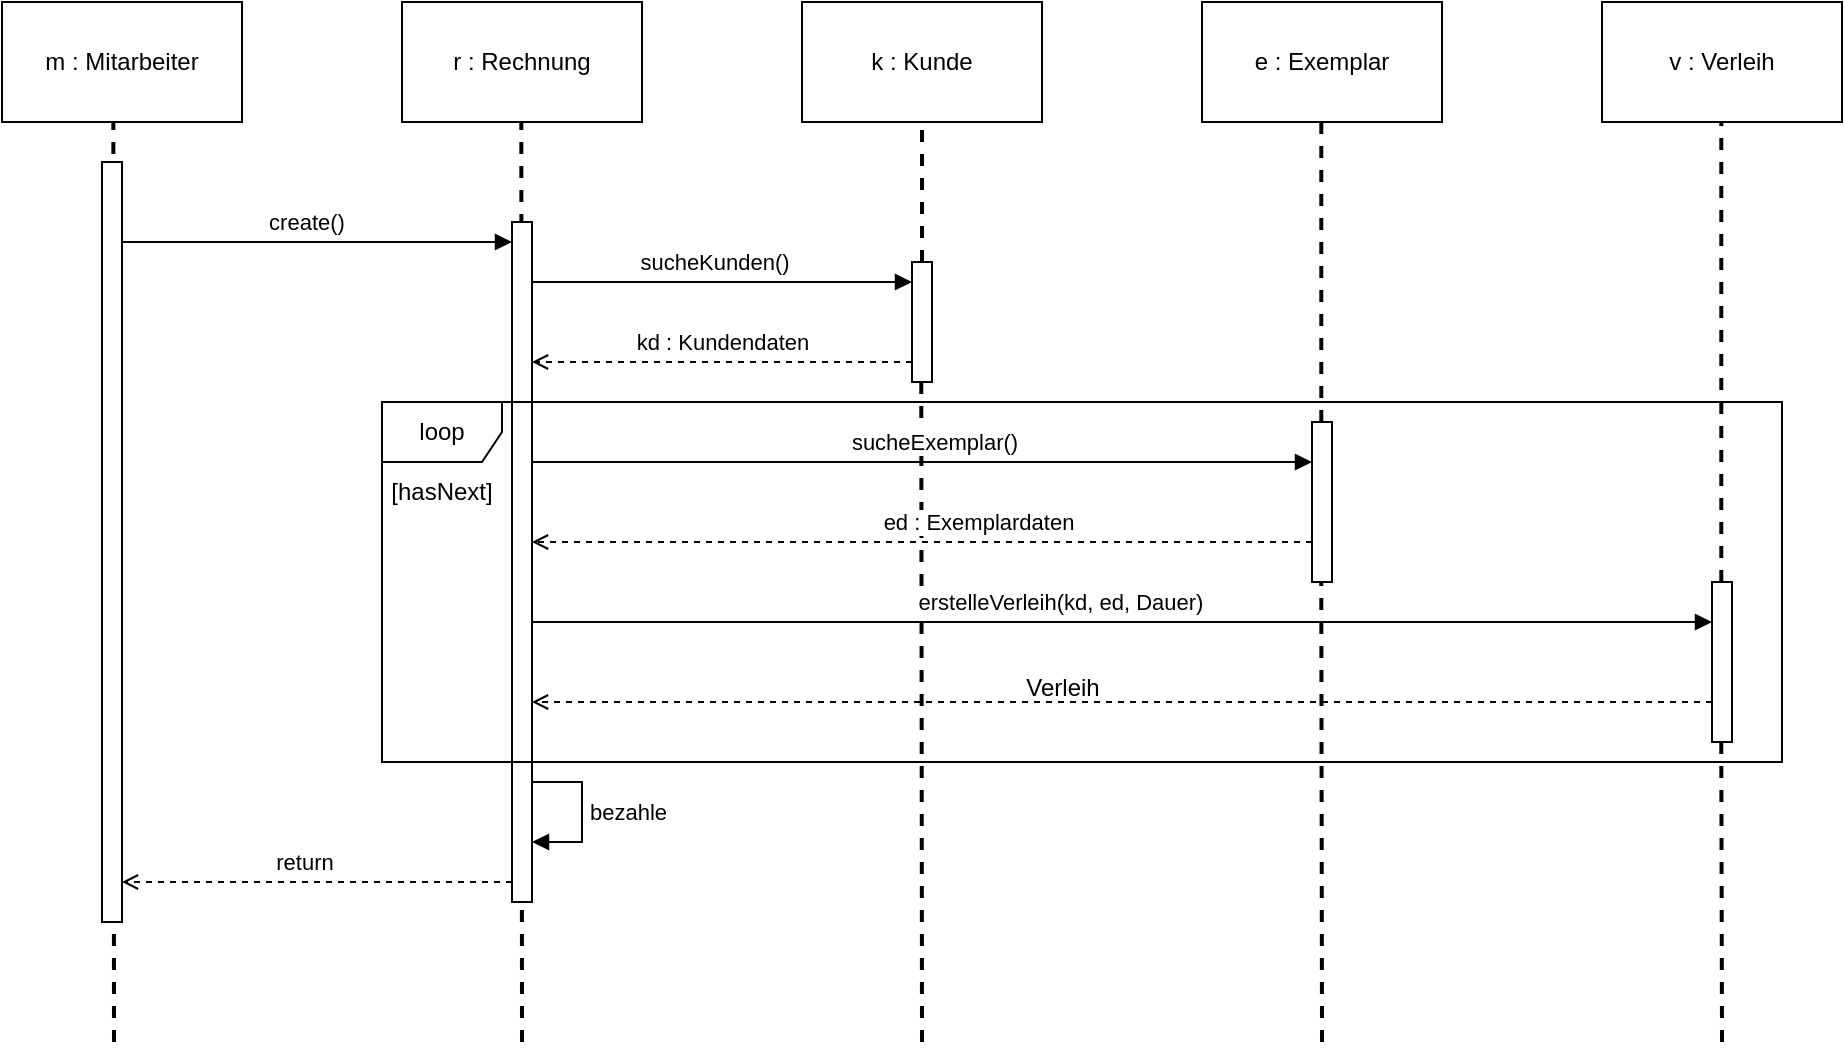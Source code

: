 <mxfile version="21.3.7" type="github">
  <diagram name="Page-1" id="oJ-QmYBrSM61RGGrIEL7">
    <mxGraphModel dx="1687" dy="893" grid="1" gridSize="10" guides="1" tooltips="1" connect="1" arrows="1" fold="1" page="1" pageScale="1" pageWidth="1169" pageHeight="1654" math="0" shadow="0">
      <root>
        <mxCell id="0" />
        <mxCell id="1" parent="0" />
        <mxCell id="QvpxfWlGN0dKraKTzxIx-1" value="m : Mitarbeiter" style="rounded=0;whiteSpace=wrap;html=1;" vertex="1" parent="1">
          <mxGeometry x="80" y="80" width="120" height="60" as="geometry" />
        </mxCell>
        <mxCell id="QvpxfWlGN0dKraKTzxIx-2" value="r : Rechnung" style="rounded=0;whiteSpace=wrap;html=1;" vertex="1" parent="1">
          <mxGeometry x="280" y="80" width="120" height="60" as="geometry" />
        </mxCell>
        <mxCell id="QvpxfWlGN0dKraKTzxIx-3" value="e : Exemplar" style="rounded=0;whiteSpace=wrap;html=1;" vertex="1" parent="1">
          <mxGeometry x="680" y="80" width="120" height="60" as="geometry" />
        </mxCell>
        <mxCell id="QvpxfWlGN0dKraKTzxIx-4" value="k : Kunde" style="rounded=0;whiteSpace=wrap;html=1;" vertex="1" parent="1">
          <mxGeometry x="480" y="80" width="120" height="60" as="geometry" />
        </mxCell>
        <mxCell id="QvpxfWlGN0dKraKTzxIx-5" value="v : Verleih" style="rounded=0;whiteSpace=wrap;html=1;" vertex="1" parent="1">
          <mxGeometry x="880" y="80" width="120" height="60" as="geometry" />
        </mxCell>
        <mxCell id="QvpxfWlGN0dKraKTzxIx-6" value="" style="endArrow=none;dashed=1;html=1;rounded=0;entryX=0.464;entryY=1.002;entryDx=0;entryDy=0;entryPerimeter=0;strokeWidth=2;" edge="1" parent="1" target="QvpxfWlGN0dKraKTzxIx-1">
          <mxGeometry width="50" height="50" relative="1" as="geometry">
            <mxPoint x="136" y="600" as="sourcePoint" />
            <mxPoint x="160" y="220" as="targetPoint" />
          </mxGeometry>
        </mxCell>
        <mxCell id="QvpxfWlGN0dKraKTzxIx-7" value="" style="endArrow=none;dashed=1;html=1;rounded=0;entryX=0.464;entryY=1.002;entryDx=0;entryDy=0;entryPerimeter=0;strokeWidth=2;" edge="1" parent="1">
          <mxGeometry width="50" height="50" relative="1" as="geometry">
            <mxPoint x="340" y="600" as="sourcePoint" />
            <mxPoint x="339.66" y="140" as="targetPoint" />
          </mxGeometry>
        </mxCell>
        <mxCell id="QvpxfWlGN0dKraKTzxIx-8" value="" style="endArrow=none;dashed=1;html=1;rounded=0;entryX=0.464;entryY=1.002;entryDx=0;entryDy=0;entryPerimeter=0;strokeWidth=2;" edge="1" parent="1" source="QvpxfWlGN0dKraKTzxIx-17">
          <mxGeometry width="50" height="50" relative="1" as="geometry">
            <mxPoint x="540" y="770" as="sourcePoint" />
            <mxPoint x="540" y="140" as="targetPoint" />
          </mxGeometry>
        </mxCell>
        <mxCell id="QvpxfWlGN0dKraKTzxIx-9" value="" style="endArrow=none;dashed=1;html=1;rounded=0;entryX=0.464;entryY=1.002;entryDx=0;entryDy=0;entryPerimeter=0;strokeWidth=2;" edge="1" parent="1" source="QvpxfWlGN0dKraKTzxIx-24">
          <mxGeometry width="50" height="50" relative="1" as="geometry">
            <mxPoint x="739.66" y="770" as="sourcePoint" />
            <mxPoint x="739.66" y="140" as="targetPoint" />
          </mxGeometry>
        </mxCell>
        <mxCell id="QvpxfWlGN0dKraKTzxIx-10" value="" style="endArrow=none;dashed=1;html=1;rounded=0;entryX=0.464;entryY=1.002;entryDx=0;entryDy=0;entryPerimeter=0;strokeWidth=2;" edge="1" parent="1" source="QvpxfWlGN0dKraKTzxIx-28">
          <mxGeometry width="50" height="50" relative="1" as="geometry">
            <mxPoint x="939.66" y="770" as="sourcePoint" />
            <mxPoint x="939.66" y="140" as="targetPoint" />
          </mxGeometry>
        </mxCell>
        <mxCell id="QvpxfWlGN0dKraKTzxIx-11" value="" style="html=1;points=[];perimeter=orthogonalPerimeter;outlineConnect=0;targetShapes=umlLifeline;portConstraint=eastwest;newEdgeStyle={&quot;edgeStyle&quot;:&quot;elbowEdgeStyle&quot;,&quot;elbow&quot;:&quot;vertical&quot;,&quot;curved&quot;:0,&quot;rounded&quot;:0};" vertex="1" parent="1">
          <mxGeometry x="130" y="160" width="10" height="380" as="geometry" />
        </mxCell>
        <mxCell id="QvpxfWlGN0dKraKTzxIx-12" value="" style="html=1;points=[];perimeter=orthogonalPerimeter;outlineConnect=0;targetShapes=umlLifeline;portConstraint=eastwest;newEdgeStyle={&quot;edgeStyle&quot;:&quot;elbowEdgeStyle&quot;,&quot;elbow&quot;:&quot;vertical&quot;,&quot;curved&quot;:0,&quot;rounded&quot;:0};" vertex="1" parent="1">
          <mxGeometry x="335" y="190" width="10" height="340" as="geometry" />
        </mxCell>
        <mxCell id="QvpxfWlGN0dKraKTzxIx-13" value="" style="endArrow=block;html=1;rounded=0;endFill=1;" edge="1" parent="1" source="QvpxfWlGN0dKraKTzxIx-11" target="QvpxfWlGN0dKraKTzxIx-12">
          <mxGeometry width="50" height="50" relative="1" as="geometry">
            <mxPoint x="210" y="200" as="sourcePoint" />
            <mxPoint x="330" y="200" as="targetPoint" />
            <Array as="points">
              <mxPoint x="270" y="200" />
            </Array>
          </mxGeometry>
        </mxCell>
        <mxCell id="QvpxfWlGN0dKraKTzxIx-14" value="create()" style="edgeLabel;html=1;align=center;verticalAlign=middle;resizable=0;points=[];" vertex="1" connectable="0" parent="QvpxfWlGN0dKraKTzxIx-13">
          <mxGeometry x="-0.293" relative="1" as="geometry">
            <mxPoint x="23" y="-10" as="offset" />
          </mxGeometry>
        </mxCell>
        <mxCell id="QvpxfWlGN0dKraKTzxIx-18" value="" style="endArrow=none;dashed=1;html=1;rounded=0;entryX=0.464;entryY=1.002;entryDx=0;entryDy=0;entryPerimeter=0;strokeWidth=2;" edge="1" parent="1" target="QvpxfWlGN0dKraKTzxIx-17">
          <mxGeometry width="50" height="50" relative="1" as="geometry">
            <mxPoint x="540" y="600" as="sourcePoint" />
            <mxPoint x="540" y="140" as="targetPoint" />
          </mxGeometry>
        </mxCell>
        <mxCell id="QvpxfWlGN0dKraKTzxIx-17" value="" style="html=1;points=[];perimeter=orthogonalPerimeter;outlineConnect=0;targetShapes=umlLifeline;portConstraint=eastwest;newEdgeStyle={&quot;edgeStyle&quot;:&quot;elbowEdgeStyle&quot;,&quot;elbow&quot;:&quot;vertical&quot;,&quot;curved&quot;:0,&quot;rounded&quot;:0};" vertex="1" parent="1">
          <mxGeometry x="535" y="210" width="10" height="60" as="geometry" />
        </mxCell>
        <mxCell id="QvpxfWlGN0dKraKTzxIx-19" value="" style="endArrow=block;html=1;rounded=0;endFill=1;" edge="1" parent="1" source="QvpxfWlGN0dKraKTzxIx-12" target="QvpxfWlGN0dKraKTzxIx-17">
          <mxGeometry width="50" height="50" relative="1" as="geometry">
            <mxPoint x="440" y="330" as="sourcePoint" />
            <mxPoint x="490" y="280" as="targetPoint" />
            <Array as="points">
              <mxPoint x="430" y="220" />
            </Array>
          </mxGeometry>
        </mxCell>
        <mxCell id="QvpxfWlGN0dKraKTzxIx-20" value="sucheKunden()" style="edgeLabel;html=1;align=center;verticalAlign=middle;resizable=0;points=[];" vertex="1" connectable="0" parent="QvpxfWlGN0dKraKTzxIx-19">
          <mxGeometry x="-0.044" y="1" relative="1" as="geometry">
            <mxPoint y="-9" as="offset" />
          </mxGeometry>
        </mxCell>
        <mxCell id="QvpxfWlGN0dKraKTzxIx-21" value="" style="endArrow=open;html=1;rounded=0;dashed=1;endFill=0;" edge="1" parent="1" source="QvpxfWlGN0dKraKTzxIx-17" target="QvpxfWlGN0dKraKTzxIx-12">
          <mxGeometry width="50" height="50" relative="1" as="geometry">
            <mxPoint x="440" y="340" as="sourcePoint" />
            <mxPoint x="490" y="290" as="targetPoint" />
            <Array as="points">
              <mxPoint x="470" y="260" />
            </Array>
          </mxGeometry>
        </mxCell>
        <mxCell id="QvpxfWlGN0dKraKTzxIx-23" value="kd : Kundendaten" style="edgeLabel;html=1;align=center;verticalAlign=middle;resizable=0;points=[];" vertex="1" connectable="0" parent="QvpxfWlGN0dKraKTzxIx-21">
          <mxGeometry x="0.2" relative="1" as="geometry">
            <mxPoint x="19" y="-10" as="offset" />
          </mxGeometry>
        </mxCell>
        <mxCell id="QvpxfWlGN0dKraKTzxIx-25" value="" style="endArrow=none;dashed=1;html=1;rounded=0;entryX=0.464;entryY=1.002;entryDx=0;entryDy=0;entryPerimeter=0;strokeWidth=2;" edge="1" parent="1" target="QvpxfWlGN0dKraKTzxIx-24">
          <mxGeometry width="50" height="50" relative="1" as="geometry">
            <mxPoint x="740" y="600" as="sourcePoint" />
            <mxPoint x="739.66" y="140" as="targetPoint" />
          </mxGeometry>
        </mxCell>
        <mxCell id="QvpxfWlGN0dKraKTzxIx-24" value="" style="html=1;points=[];perimeter=orthogonalPerimeter;outlineConnect=0;targetShapes=umlLifeline;portConstraint=eastwest;newEdgeStyle={&quot;edgeStyle&quot;:&quot;elbowEdgeStyle&quot;,&quot;elbow&quot;:&quot;vertical&quot;,&quot;curved&quot;:0,&quot;rounded&quot;:0};" vertex="1" parent="1">
          <mxGeometry x="735" y="290" width="10" height="80" as="geometry" />
        </mxCell>
        <mxCell id="QvpxfWlGN0dKraKTzxIx-26" value="" style="endArrow=block;html=1;rounded=0;endFill=1;" edge="1" parent="1" source="QvpxfWlGN0dKraKTzxIx-12" target="QvpxfWlGN0dKraKTzxIx-24">
          <mxGeometry width="50" height="50" relative="1" as="geometry">
            <mxPoint x="460" y="370" as="sourcePoint" />
            <mxPoint x="510" y="320" as="targetPoint" />
            <Array as="points">
              <mxPoint x="440" y="310" />
              <mxPoint x="500" y="310" />
              <mxPoint x="560" y="310" />
              <mxPoint x="600" y="310" />
              <mxPoint x="690" y="310" />
            </Array>
          </mxGeometry>
        </mxCell>
        <mxCell id="QvpxfWlGN0dKraKTzxIx-30" value="sucheExemplar()" style="edgeLabel;html=1;align=center;verticalAlign=middle;resizable=0;points=[];" vertex="1" connectable="0" parent="QvpxfWlGN0dKraKTzxIx-26">
          <mxGeometry x="0.453" y="1" relative="1" as="geometry">
            <mxPoint x="-83" y="-9" as="offset" />
          </mxGeometry>
        </mxCell>
        <mxCell id="QvpxfWlGN0dKraKTzxIx-27" value="" style="endArrow=open;html=1;rounded=0;endFill=0;dashed=1;" edge="1" parent="1" source="QvpxfWlGN0dKraKTzxIx-24" target="QvpxfWlGN0dKraKTzxIx-12">
          <mxGeometry width="50" height="50" relative="1" as="geometry">
            <mxPoint x="730" y="350" as="sourcePoint" />
            <mxPoint x="510" y="320" as="targetPoint" />
            <Array as="points">
              <mxPoint x="620" y="350" />
            </Array>
          </mxGeometry>
        </mxCell>
        <mxCell id="QvpxfWlGN0dKraKTzxIx-31" value="ed : Exemplardaten" style="edgeLabel;html=1;align=center;verticalAlign=middle;resizable=0;points=[];" vertex="1" connectable="0" parent="QvpxfWlGN0dKraKTzxIx-27">
          <mxGeometry x="-0.141" y="-3" relative="1" as="geometry">
            <mxPoint y="-7" as="offset" />
          </mxGeometry>
        </mxCell>
        <mxCell id="QvpxfWlGN0dKraKTzxIx-29" value="" style="endArrow=none;dashed=1;html=1;rounded=0;entryX=0.464;entryY=1.002;entryDx=0;entryDy=0;entryPerimeter=0;strokeWidth=2;" edge="1" parent="1" target="QvpxfWlGN0dKraKTzxIx-28">
          <mxGeometry width="50" height="50" relative="1" as="geometry">
            <mxPoint x="940" y="600" as="sourcePoint" />
            <mxPoint x="939.66" y="140" as="targetPoint" />
          </mxGeometry>
        </mxCell>
        <mxCell id="QvpxfWlGN0dKraKTzxIx-28" value="" style="html=1;points=[];perimeter=orthogonalPerimeter;outlineConnect=0;targetShapes=umlLifeline;portConstraint=eastwest;newEdgeStyle={&quot;edgeStyle&quot;:&quot;elbowEdgeStyle&quot;,&quot;elbow&quot;:&quot;vertical&quot;,&quot;curved&quot;:0,&quot;rounded&quot;:0};" vertex="1" parent="1">
          <mxGeometry x="935" y="370" width="10" height="80" as="geometry" />
        </mxCell>
        <mxCell id="QvpxfWlGN0dKraKTzxIx-32" value="" style="endArrow=block;html=1;rounded=0;endFill=1;" edge="1" parent="1" source="QvpxfWlGN0dKraKTzxIx-12" target="QvpxfWlGN0dKraKTzxIx-28">
          <mxGeometry width="50" height="50" relative="1" as="geometry">
            <mxPoint x="630" y="440" as="sourcePoint" />
            <mxPoint x="680" y="390" as="targetPoint" />
            <Array as="points">
              <mxPoint x="830" y="390" />
            </Array>
          </mxGeometry>
        </mxCell>
        <mxCell id="QvpxfWlGN0dKraKTzxIx-34" value="erstelleVerleih(kd, ed, Dauer)" style="edgeLabel;html=1;align=center;verticalAlign=middle;resizable=0;points=[];" vertex="1" connectable="0" parent="QvpxfWlGN0dKraKTzxIx-32">
          <mxGeometry x="-0.107" y="2" relative="1" as="geometry">
            <mxPoint y="-8" as="offset" />
          </mxGeometry>
        </mxCell>
        <mxCell id="QvpxfWlGN0dKraKTzxIx-33" value="" style="endArrow=open;html=1;rounded=0;dashed=1;endFill=0;" edge="1" parent="1" source="QvpxfWlGN0dKraKTzxIx-28" target="QvpxfWlGN0dKraKTzxIx-12">
          <mxGeometry width="50" height="50" relative="1" as="geometry">
            <mxPoint x="630" y="440" as="sourcePoint" />
            <mxPoint x="680" y="390" as="targetPoint" />
            <Array as="points">
              <mxPoint x="600" y="430" />
            </Array>
          </mxGeometry>
        </mxCell>
        <mxCell id="QvpxfWlGN0dKraKTzxIx-35" value="Verleih" style="text;html=1;align=center;verticalAlign=middle;resizable=0;points=[];autosize=1;strokeColor=none;fillColor=none;" vertex="1" parent="1">
          <mxGeometry x="580" y="408" width="60" height="30" as="geometry" />
        </mxCell>
        <mxCell id="QvpxfWlGN0dKraKTzxIx-37" value="bezahle" style="html=1;align=left;spacingLeft=2;endArrow=block;rounded=0;edgeStyle=orthogonalEdgeStyle;curved=0;rounded=0;" edge="1" parent="1">
          <mxGeometry relative="1" as="geometry">
            <mxPoint x="345" y="470" as="sourcePoint" />
            <Array as="points">
              <mxPoint x="370" y="500" />
            </Array>
            <mxPoint x="345" y="500" as="targetPoint" />
          </mxGeometry>
        </mxCell>
        <mxCell id="QvpxfWlGN0dKraKTzxIx-39" value="" style="endArrow=open;html=1;rounded=0;dashed=1;endFill=0;" edge="1" parent="1" source="QvpxfWlGN0dKraKTzxIx-12" target="QvpxfWlGN0dKraKTzxIx-11">
          <mxGeometry width="50" height="50" relative="1" as="geometry">
            <mxPoint x="620" y="450" as="sourcePoint" />
            <mxPoint x="670" y="400" as="targetPoint" />
            <Array as="points">
              <mxPoint x="210" y="520" />
            </Array>
          </mxGeometry>
        </mxCell>
        <mxCell id="QvpxfWlGN0dKraKTzxIx-40" value="return" style="edgeLabel;html=1;align=center;verticalAlign=middle;resizable=0;points=[];" vertex="1" connectable="0" parent="QvpxfWlGN0dKraKTzxIx-39">
          <mxGeometry x="0.051" y="-3" relative="1" as="geometry">
            <mxPoint x="-2" y="-7" as="offset" />
          </mxGeometry>
        </mxCell>
        <mxCell id="QvpxfWlGN0dKraKTzxIx-41" value="loop" style="shape=umlFrame;whiteSpace=wrap;html=1;pointerEvents=0;" vertex="1" parent="1">
          <mxGeometry x="270" y="280" width="700" height="180" as="geometry" />
        </mxCell>
        <mxCell id="QvpxfWlGN0dKraKTzxIx-42" value="[hasNext]" style="text;html=1;strokeColor=none;fillColor=none;align=center;verticalAlign=middle;whiteSpace=wrap;rounded=0;" vertex="1" parent="1">
          <mxGeometry x="270" y="320" width="60" height="10" as="geometry" />
        </mxCell>
      </root>
    </mxGraphModel>
  </diagram>
</mxfile>

